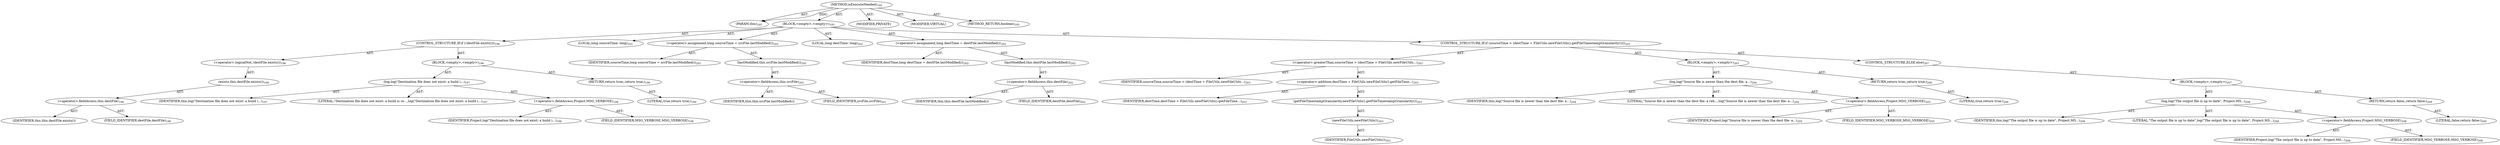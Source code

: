 digraph "isExecuteNeeded" {  
"111669149703" [label = <(METHOD,isExecuteNeeded)<SUB>195</SUB>> ]
"115964116998" [label = <(PARAM,this)<SUB>195</SUB>> ]
"25769803793" [label = <(BLOCK,&lt;empty&gt;,&lt;empty&gt;)<SUB>195</SUB>> ]
"47244640261" [label = <(CONTROL_STRUCTURE,IF,if (!destFile.exists()))<SUB>196</SUB>> ]
"30064771118" [label = <(&lt;operator&gt;.logicalNot,!destFile.exists())<SUB>196</SUB>> ]
"30064771119" [label = <(exists,this.destFile.exists())<SUB>196</SUB>> ]
"30064771120" [label = <(&lt;operator&gt;.fieldAccess,this.destFile)<SUB>196</SUB>> ]
"68719476776" [label = <(IDENTIFIER,this,this.destFile.exists())> ]
"55834574860" [label = <(FIELD_IDENTIFIER,destFile,destFile)<SUB>196</SUB>> ]
"25769803794" [label = <(BLOCK,&lt;empty&gt;,&lt;empty&gt;)<SUB>196</SUB>> ]
"30064771121" [label = <(log,log(&quot;Destination file does not exist: a build i...)<SUB>197</SUB>> ]
"68719476742" [label = <(IDENTIFIER,this,log(&quot;Destination file does not exist: a build i...)<SUB>197</SUB>> ]
"90194313224" [label = <(LITERAL,&quot;Destination file does not exist: a build is re...,log(&quot;Destination file does not exist: a build i...)<SUB>197</SUB>> ]
"30064771122" [label = <(&lt;operator&gt;.fieldAccess,Project.MSG_VERBOSE)<SUB>198</SUB>> ]
"68719476777" [label = <(IDENTIFIER,Project,log(&quot;Destination file does not exist: a build i...)<SUB>198</SUB>> ]
"55834574861" [label = <(FIELD_IDENTIFIER,MSG_VERBOSE,MSG_VERBOSE)<SUB>198</SUB>> ]
"146028888064" [label = <(RETURN,return true;,return true;)<SUB>199</SUB>> ]
"90194313225" [label = <(LITERAL,true,return true;)<SUB>199</SUB>> ]
"94489280517" [label = <(LOCAL,long sourceTime: long)<SUB>201</SUB>> ]
"30064771123" [label = <(&lt;operator&gt;.assignment,long sourceTime = srcFile.lastModified())<SUB>201</SUB>> ]
"68719476778" [label = <(IDENTIFIER,sourceTime,long sourceTime = srcFile.lastModified())<SUB>201</SUB>> ]
"30064771124" [label = <(lastModified,this.srcFile.lastModified())<SUB>201</SUB>> ]
"30064771125" [label = <(&lt;operator&gt;.fieldAccess,this.srcFile)<SUB>201</SUB>> ]
"68719476779" [label = <(IDENTIFIER,this,this.srcFile.lastModified())> ]
"55834574862" [label = <(FIELD_IDENTIFIER,srcFile,srcFile)<SUB>201</SUB>> ]
"94489280518" [label = <(LOCAL,long destTime: long)<SUB>202</SUB>> ]
"30064771126" [label = <(&lt;operator&gt;.assignment,long destTime = destFile.lastModified())<SUB>202</SUB>> ]
"68719476780" [label = <(IDENTIFIER,destTime,long destTime = destFile.lastModified())<SUB>202</SUB>> ]
"30064771127" [label = <(lastModified,this.destFile.lastModified())<SUB>202</SUB>> ]
"30064771128" [label = <(&lt;operator&gt;.fieldAccess,this.destFile)<SUB>202</SUB>> ]
"68719476781" [label = <(IDENTIFIER,this,this.destFile.lastModified())> ]
"55834574863" [label = <(FIELD_IDENTIFIER,destFile,destFile)<SUB>202</SUB>> ]
"47244640262" [label = <(CONTROL_STRUCTURE,IF,if (sourceTime &gt; (destTime + FileUtils.newFileUtils().getFileTimestampGranularity())))<SUB>203</SUB>> ]
"30064771129" [label = <(&lt;operator&gt;.greaterThan,sourceTime &gt; (destTime + FileUtils.newFileUtils...)<SUB>203</SUB>> ]
"68719476782" [label = <(IDENTIFIER,sourceTime,sourceTime &gt; (destTime + FileUtils.newFileUtils...)<SUB>203</SUB>> ]
"30064771130" [label = <(&lt;operator&gt;.addition,destTime + FileUtils.newFileUtils().getFileTime...)<SUB>203</SUB>> ]
"68719476783" [label = <(IDENTIFIER,destTime,destTime + FileUtils.newFileUtils().getFileTime...)<SUB>203</SUB>> ]
"30064771131" [label = <(getFileTimestampGranularity,newFileUtils().getFileTimestampGranularity())<SUB>203</SUB>> ]
"30064771132" [label = <(newFileUtils,newFileUtils())<SUB>203</SUB>> ]
"68719476784" [label = <(IDENTIFIER,FileUtils,newFileUtils())<SUB>203</SUB>> ]
"25769803795" [label = <(BLOCK,&lt;empty&gt;,&lt;empty&gt;)<SUB>203</SUB>> ]
"30064771133" [label = <(log,log(&quot;Source file is newer than the dest file: a...)<SUB>204</SUB>> ]
"68719476743" [label = <(IDENTIFIER,this,log(&quot;Source file is newer than the dest file: a...)<SUB>204</SUB>> ]
"90194313226" [label = <(LITERAL,&quot;Source file is newer than the dest file: a reb...,log(&quot;Source file is newer than the dest file: a...)<SUB>204</SUB>> ]
"30064771134" [label = <(&lt;operator&gt;.fieldAccess,Project.MSG_VERBOSE)<SUB>205</SUB>> ]
"68719476785" [label = <(IDENTIFIER,Project,log(&quot;Source file is newer than the dest file: a...)<SUB>205</SUB>> ]
"55834574864" [label = <(FIELD_IDENTIFIER,MSG_VERBOSE,MSG_VERBOSE)<SUB>205</SUB>> ]
"146028888065" [label = <(RETURN,return true;,return true;)<SUB>206</SUB>> ]
"90194313227" [label = <(LITERAL,true,return true;)<SUB>206</SUB>> ]
"47244640263" [label = <(CONTROL_STRUCTURE,ELSE,else)<SUB>207</SUB>> ]
"25769803796" [label = <(BLOCK,&lt;empty&gt;,&lt;empty&gt;)<SUB>207</SUB>> ]
"30064771135" [label = <(log,log(&quot;The output file is up to date&quot;, Project.MS...)<SUB>208</SUB>> ]
"68719476744" [label = <(IDENTIFIER,this,log(&quot;The output file is up to date&quot;, Project.MS...)<SUB>208</SUB>> ]
"90194313228" [label = <(LITERAL,&quot;The output file is up to date&quot;,log(&quot;The output file is up to date&quot;, Project.MS...)<SUB>208</SUB>> ]
"30064771136" [label = <(&lt;operator&gt;.fieldAccess,Project.MSG_VERBOSE)<SUB>208</SUB>> ]
"68719476786" [label = <(IDENTIFIER,Project,log(&quot;The output file is up to date&quot;, Project.MS...)<SUB>208</SUB>> ]
"55834574865" [label = <(FIELD_IDENTIFIER,MSG_VERBOSE,MSG_VERBOSE)<SUB>208</SUB>> ]
"146028888066" [label = <(RETURN,return false;,return false;)<SUB>209</SUB>> ]
"90194313229" [label = <(LITERAL,false,return false;)<SUB>209</SUB>> ]
"133143986196" [label = <(MODIFIER,PRIVATE)> ]
"133143986197" [label = <(MODIFIER,VIRTUAL)> ]
"128849018887" [label = <(METHOD_RETURN,boolean)<SUB>195</SUB>> ]
  "111669149703" -> "115964116998"  [ label = "AST: "] 
  "111669149703" -> "25769803793"  [ label = "AST: "] 
  "111669149703" -> "133143986196"  [ label = "AST: "] 
  "111669149703" -> "133143986197"  [ label = "AST: "] 
  "111669149703" -> "128849018887"  [ label = "AST: "] 
  "25769803793" -> "47244640261"  [ label = "AST: "] 
  "25769803793" -> "94489280517"  [ label = "AST: "] 
  "25769803793" -> "30064771123"  [ label = "AST: "] 
  "25769803793" -> "94489280518"  [ label = "AST: "] 
  "25769803793" -> "30064771126"  [ label = "AST: "] 
  "25769803793" -> "47244640262"  [ label = "AST: "] 
  "47244640261" -> "30064771118"  [ label = "AST: "] 
  "47244640261" -> "25769803794"  [ label = "AST: "] 
  "30064771118" -> "30064771119"  [ label = "AST: "] 
  "30064771119" -> "30064771120"  [ label = "AST: "] 
  "30064771120" -> "68719476776"  [ label = "AST: "] 
  "30064771120" -> "55834574860"  [ label = "AST: "] 
  "25769803794" -> "30064771121"  [ label = "AST: "] 
  "25769803794" -> "146028888064"  [ label = "AST: "] 
  "30064771121" -> "68719476742"  [ label = "AST: "] 
  "30064771121" -> "90194313224"  [ label = "AST: "] 
  "30064771121" -> "30064771122"  [ label = "AST: "] 
  "30064771122" -> "68719476777"  [ label = "AST: "] 
  "30064771122" -> "55834574861"  [ label = "AST: "] 
  "146028888064" -> "90194313225"  [ label = "AST: "] 
  "30064771123" -> "68719476778"  [ label = "AST: "] 
  "30064771123" -> "30064771124"  [ label = "AST: "] 
  "30064771124" -> "30064771125"  [ label = "AST: "] 
  "30064771125" -> "68719476779"  [ label = "AST: "] 
  "30064771125" -> "55834574862"  [ label = "AST: "] 
  "30064771126" -> "68719476780"  [ label = "AST: "] 
  "30064771126" -> "30064771127"  [ label = "AST: "] 
  "30064771127" -> "30064771128"  [ label = "AST: "] 
  "30064771128" -> "68719476781"  [ label = "AST: "] 
  "30064771128" -> "55834574863"  [ label = "AST: "] 
  "47244640262" -> "30064771129"  [ label = "AST: "] 
  "47244640262" -> "25769803795"  [ label = "AST: "] 
  "47244640262" -> "47244640263"  [ label = "AST: "] 
  "30064771129" -> "68719476782"  [ label = "AST: "] 
  "30064771129" -> "30064771130"  [ label = "AST: "] 
  "30064771130" -> "68719476783"  [ label = "AST: "] 
  "30064771130" -> "30064771131"  [ label = "AST: "] 
  "30064771131" -> "30064771132"  [ label = "AST: "] 
  "30064771132" -> "68719476784"  [ label = "AST: "] 
  "25769803795" -> "30064771133"  [ label = "AST: "] 
  "25769803795" -> "146028888065"  [ label = "AST: "] 
  "30064771133" -> "68719476743"  [ label = "AST: "] 
  "30064771133" -> "90194313226"  [ label = "AST: "] 
  "30064771133" -> "30064771134"  [ label = "AST: "] 
  "30064771134" -> "68719476785"  [ label = "AST: "] 
  "30064771134" -> "55834574864"  [ label = "AST: "] 
  "146028888065" -> "90194313227"  [ label = "AST: "] 
  "47244640263" -> "25769803796"  [ label = "AST: "] 
  "25769803796" -> "30064771135"  [ label = "AST: "] 
  "25769803796" -> "146028888066"  [ label = "AST: "] 
  "30064771135" -> "68719476744"  [ label = "AST: "] 
  "30064771135" -> "90194313228"  [ label = "AST: "] 
  "30064771135" -> "30064771136"  [ label = "AST: "] 
  "30064771136" -> "68719476786"  [ label = "AST: "] 
  "30064771136" -> "55834574865"  [ label = "AST: "] 
  "146028888066" -> "90194313229"  [ label = "AST: "] 
  "111669149703" -> "115964116998"  [ label = "DDG: "] 
}
